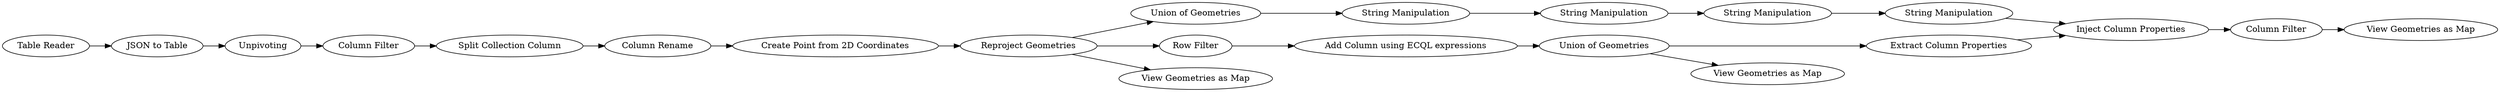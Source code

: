 digraph {
	704 [label="JSON to Table"]
	705 [label=Unpivoting]
	706 [label="Split Collection Column"]
	707 [label="Create Point from 2D Coordinates"]
	709 [label="Union of Geometries"]
	714 [label="String Manipulation"]
	716 [label="Inject Column Properties"]
	717 [label="Extract Column Properties"]
	719 [label="String Manipulation"]
	720 [label="String Manipulation"]
	721 [label="String Manipulation"]
	723 [label="Column Filter"]
	724 [label="View Geometries as Map"]
	725 [label="Add Column using ECQL expressions"]
	732 [label="Column Rename"]
	733 [label="Column Filter"]
	750 [label="Table Reader"]
	752 [label="Reproject Geometries"]
	753 [label="Row Filter"]
	754 [label="View Geometries as Map"]
	755 [label="Union of Geometries"]
	756 [label="View Geometries as Map"]
	704 -> 705
	705 -> 723
	706 -> 732
	707 -> 752
	709 -> 719
	714 -> 720
	716 -> 733
	717 -> 716
	719 -> 721
	720 -> 716
	721 -> 714
	723 -> 706
	725 -> 755
	732 -> 707
	733 -> 724
	750 -> 704
	752 -> 753
	752 -> 754
	752 -> 709
	753 -> 725
	755 -> 756
	755 -> 717
	rankdir=LR
}
